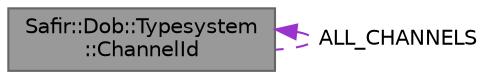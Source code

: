 digraph "Safir::Dob::Typesystem::ChannelId"
{
 // LATEX_PDF_SIZE
  bgcolor="transparent";
  edge [fontname=Helvetica,fontsize=10,labelfontname=Helvetica,labelfontsize=10];
  node [fontname=Helvetica,fontsize=10,shape=box,height=0.2,width=0.4];
  Node1 [label="Safir::Dob::Typesystem\l::ChannelId",height=0.2,width=0.4,color="gray40", fillcolor="grey60", style="filled", fontcolor="black",tooltip="Class containing the identity of a channel."];
  Node1 -> Node1 [dir="back",color="darkorchid3",style="dashed",label=" ALL_CHANNELS" ];
}
